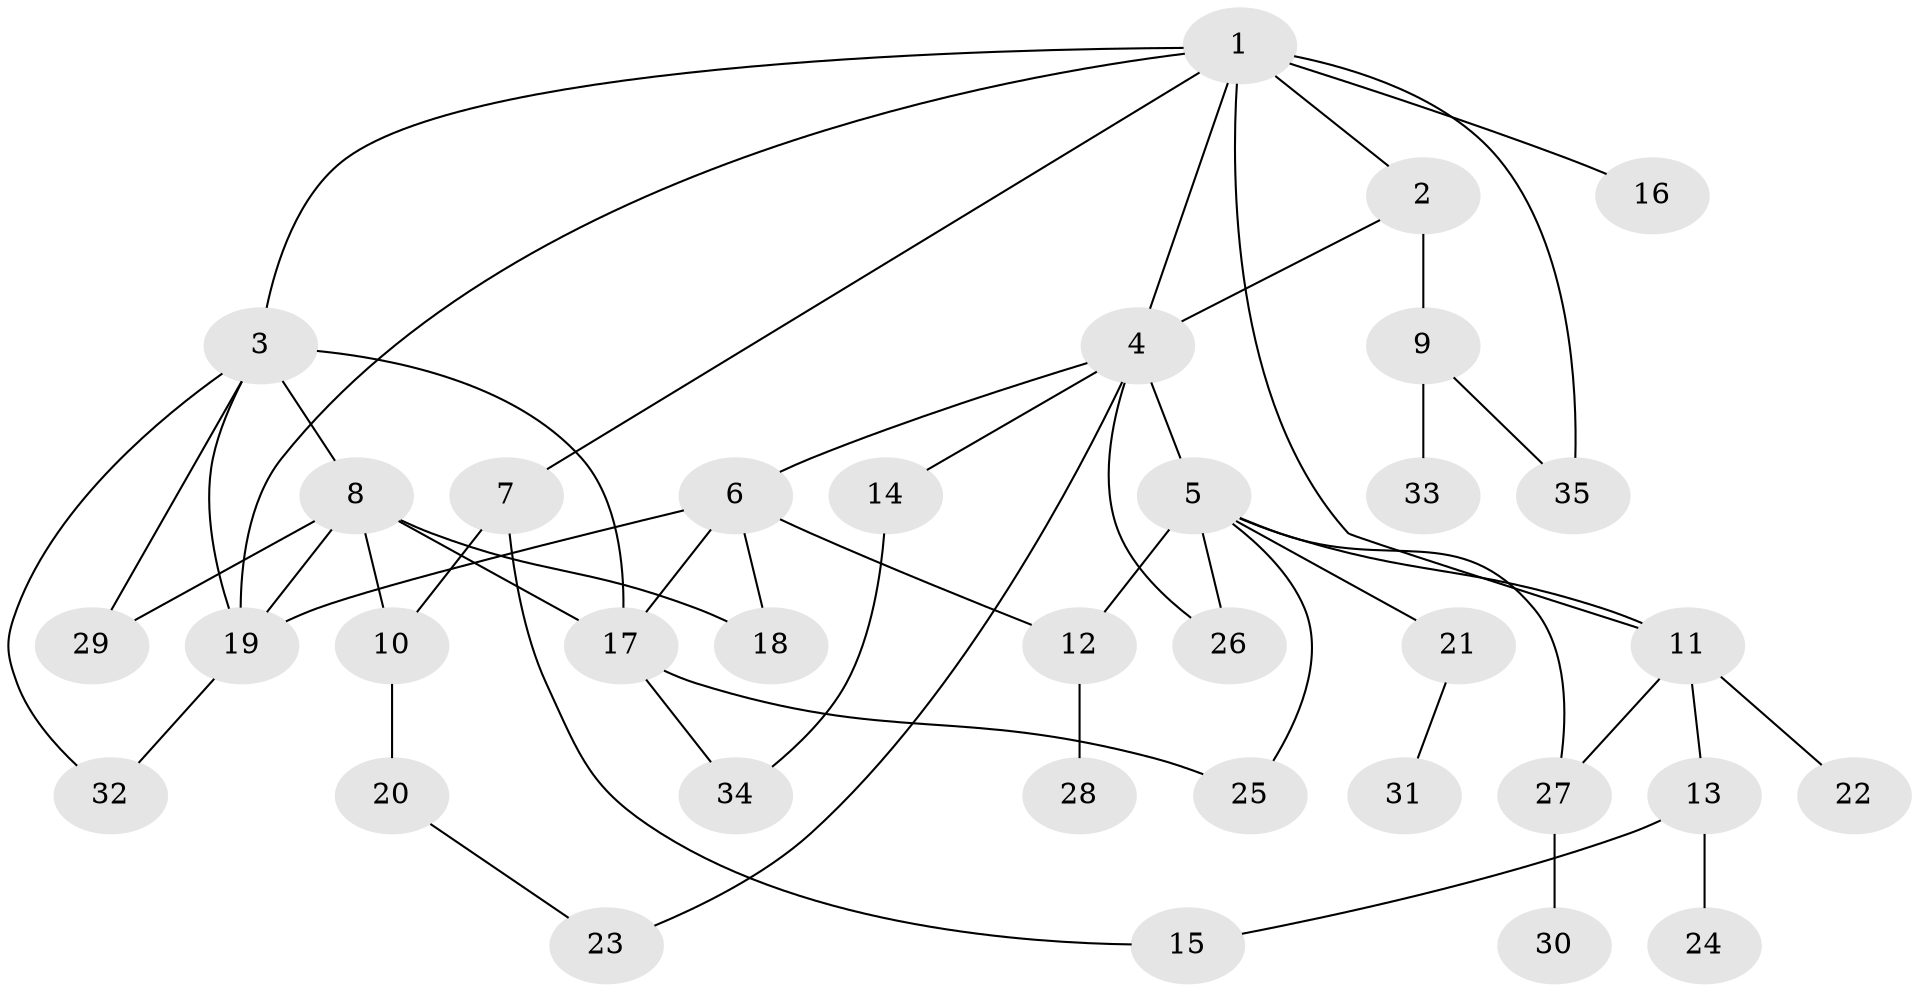 // original degree distribution, {9: 0.02857142857142857, 3: 0.15714285714285714, 11: 0.02857142857142857, 6: 0.04285714285714286, 5: 0.014285714285714285, 1: 0.5142857142857142, 4: 0.07142857142857142, 7: 0.02857142857142857, 2: 0.11428571428571428}
// Generated by graph-tools (version 1.1) at 2025/35/03/09/25 02:35:32]
// undirected, 35 vertices, 53 edges
graph export_dot {
graph [start="1"]
  node [color=gray90,style=filled];
  1;
  2;
  3;
  4;
  5;
  6;
  7;
  8;
  9;
  10;
  11;
  12;
  13;
  14;
  15;
  16;
  17;
  18;
  19;
  20;
  21;
  22;
  23;
  24;
  25;
  26;
  27;
  28;
  29;
  30;
  31;
  32;
  33;
  34;
  35;
  1 -- 2 [weight=1.0];
  1 -- 3 [weight=1.0];
  1 -- 4 [weight=1.0];
  1 -- 7 [weight=1.0];
  1 -- 11 [weight=1.0];
  1 -- 16 [weight=1.0];
  1 -- 19 [weight=1.0];
  1 -- 35 [weight=1.0];
  2 -- 4 [weight=2.0];
  2 -- 9 [weight=1.0];
  3 -- 8 [weight=4.0];
  3 -- 17 [weight=1.0];
  3 -- 19 [weight=1.0];
  3 -- 29 [weight=1.0];
  3 -- 32 [weight=1.0];
  4 -- 5 [weight=1.0];
  4 -- 6 [weight=1.0];
  4 -- 14 [weight=1.0];
  4 -- 23 [weight=1.0];
  4 -- 26 [weight=1.0];
  5 -- 11 [weight=1.0];
  5 -- 12 [weight=3.0];
  5 -- 21 [weight=1.0];
  5 -- 25 [weight=1.0];
  5 -- 26 [weight=1.0];
  5 -- 27 [weight=1.0];
  6 -- 12 [weight=1.0];
  6 -- 17 [weight=1.0];
  6 -- 18 [weight=1.0];
  6 -- 19 [weight=1.0];
  7 -- 10 [weight=1.0];
  7 -- 15 [weight=1.0];
  8 -- 10 [weight=1.0];
  8 -- 17 [weight=1.0];
  8 -- 18 [weight=1.0];
  8 -- 19 [weight=1.0];
  8 -- 29 [weight=1.0];
  9 -- 33 [weight=1.0];
  9 -- 35 [weight=1.0];
  10 -- 20 [weight=3.0];
  11 -- 13 [weight=1.0];
  11 -- 22 [weight=1.0];
  11 -- 27 [weight=1.0];
  12 -- 28 [weight=1.0];
  13 -- 15 [weight=1.0];
  13 -- 24 [weight=1.0];
  14 -- 34 [weight=1.0];
  17 -- 25 [weight=1.0];
  17 -- 34 [weight=1.0];
  19 -- 32 [weight=1.0];
  20 -- 23 [weight=1.0];
  21 -- 31 [weight=1.0];
  27 -- 30 [weight=1.0];
}
